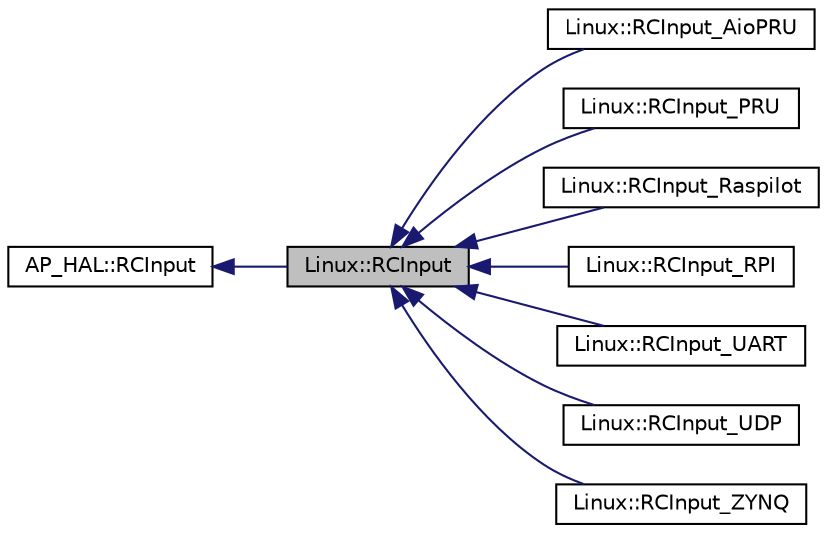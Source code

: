 digraph "Linux::RCInput"
{
 // INTERACTIVE_SVG=YES
  edge [fontname="Helvetica",fontsize="10",labelfontname="Helvetica",labelfontsize="10"];
  node [fontname="Helvetica",fontsize="10",shape=record];
  rankdir="LR";
  Node1 [label="Linux::RCInput",height=0.2,width=0.4,color="black", fillcolor="grey75", style="filled", fontcolor="black"];
  Node2 -> Node1 [dir="back",color="midnightblue",fontsize="10",style="solid",fontname="Helvetica"];
  Node2 [label="AP_HAL::RCInput",height=0.2,width=0.4,color="black", fillcolor="white", style="filled",URL="$classAP__HAL_1_1RCInput.html"];
  Node1 -> Node3 [dir="back",color="midnightblue",fontsize="10",style="solid",fontname="Helvetica"];
  Node3 [label="Linux::RCInput_AioPRU",height=0.2,width=0.4,color="black", fillcolor="white", style="filled",URL="$classLinux_1_1RCInput__AioPRU.html"];
  Node1 -> Node4 [dir="back",color="midnightblue",fontsize="10",style="solid",fontname="Helvetica"];
  Node4 [label="Linux::RCInput_PRU",height=0.2,width=0.4,color="black", fillcolor="white", style="filled",URL="$classLinux_1_1RCInput__PRU.html"];
  Node1 -> Node5 [dir="back",color="midnightblue",fontsize="10",style="solid",fontname="Helvetica"];
  Node5 [label="Linux::RCInput_Raspilot",height=0.2,width=0.4,color="black", fillcolor="white", style="filled",URL="$classLinux_1_1RCInput__Raspilot.html"];
  Node1 -> Node6 [dir="back",color="midnightblue",fontsize="10",style="solid",fontname="Helvetica"];
  Node6 [label="Linux::RCInput_RPI",height=0.2,width=0.4,color="black", fillcolor="white", style="filled",URL="$classLinux_1_1RCInput__RPI.html"];
  Node1 -> Node7 [dir="back",color="midnightblue",fontsize="10",style="solid",fontname="Helvetica"];
  Node7 [label="Linux::RCInput_UART",height=0.2,width=0.4,color="black", fillcolor="white", style="filled",URL="$classLinux_1_1RCInput__UART.html"];
  Node1 -> Node8 [dir="back",color="midnightblue",fontsize="10",style="solid",fontname="Helvetica"];
  Node8 [label="Linux::RCInput_UDP",height=0.2,width=0.4,color="black", fillcolor="white", style="filled",URL="$classLinux_1_1RCInput__UDP.html"];
  Node1 -> Node9 [dir="back",color="midnightblue",fontsize="10",style="solid",fontname="Helvetica"];
  Node9 [label="Linux::RCInput_ZYNQ",height=0.2,width=0.4,color="black", fillcolor="white", style="filled",URL="$classLinux_1_1RCInput__ZYNQ.html"];
}
